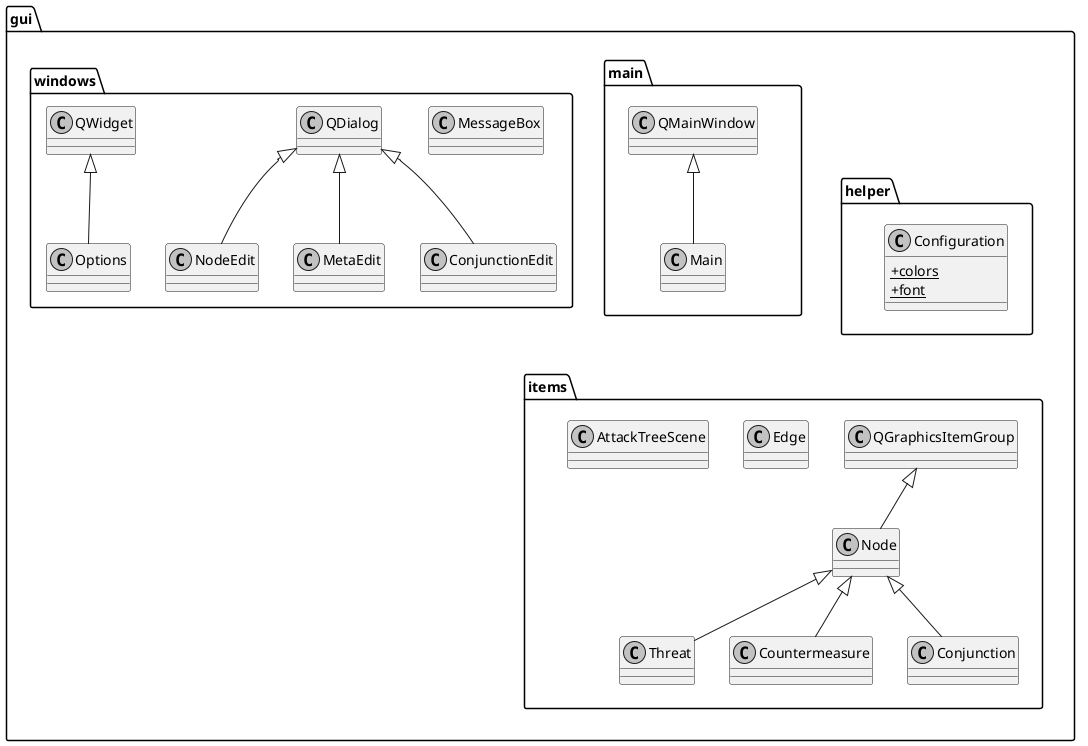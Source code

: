@startuml
skinparam monochrome true
skinparam classAttributeIconSize 0
scale 1

namespace gui {
  package helper {
    class Configuration {
      {static} +colors
      {static} +font
    }

  }
  package items {
    QGraphicsItemGroup <|-- Node
    class Node {
    }

    Node <|-- Threat
    class Threat {
    }

    Node <|-- Countermeasure
    class Countermeasure {
    }

    Node <|-- Conjunction
    class Conjunction {
    }

    class Edge {
    }

    class AttackTreeScene {
    }

  }
  package main {
    QMainWindow <|-- Main
    class Main {
    }

  }
  package windows {
    class MessageBox {
    }

    QDialog <|-- NodeEdit
    class NodeEdit {
    }

    QDialog <|-- MetaEdit
    class MetaEdit {
    }

    QWidget <|-- Options
    class Options {
    }

    QDialog <|-- ConjunctionEdit
    class ConjunctionEdit {
    }

  }
}
  main -[hidden]-> helper
  main -[hidden]-> items
  helper -[hidden]-> items




@enduml
